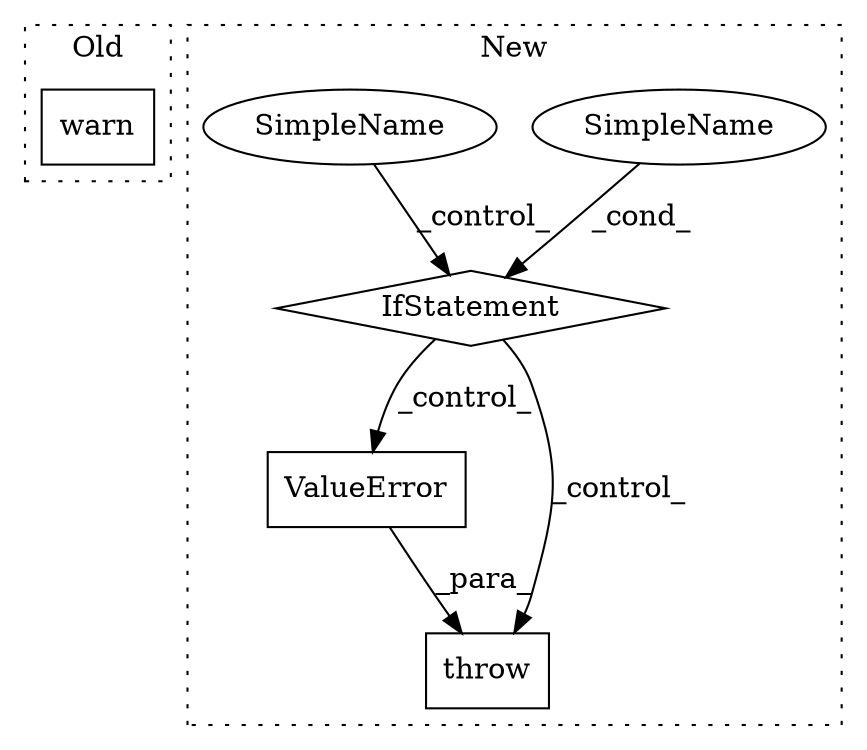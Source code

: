 digraph G {
subgraph cluster0 {
1 [label="warn" a="32" s="3079,3302" l="5,1" shape="box"];
label = "Old";
style="dotted";
}
subgraph cluster1 {
2 [label="ValueError" a="32" s="3221,3308" l="11,1" shape="box"];
3 [label="throw" a="53" s="3215" l="6" shape="box"];
4 [label="SimpleName" a="42" s="" l="" shape="ellipse"];
5 [label="SimpleName" a="42" s="" l="" shape="ellipse"];
6 [label="IfStatement" a="25" s="3184,3203" l="4,2" shape="diamond"];
label = "New";
style="dotted";
}
2 -> 3 [label="_para_"];
4 -> 6 [label="_cond_"];
5 -> 6 [label="_control_"];
6 -> 2 [label="_control_"];
6 -> 3 [label="_control_"];
}